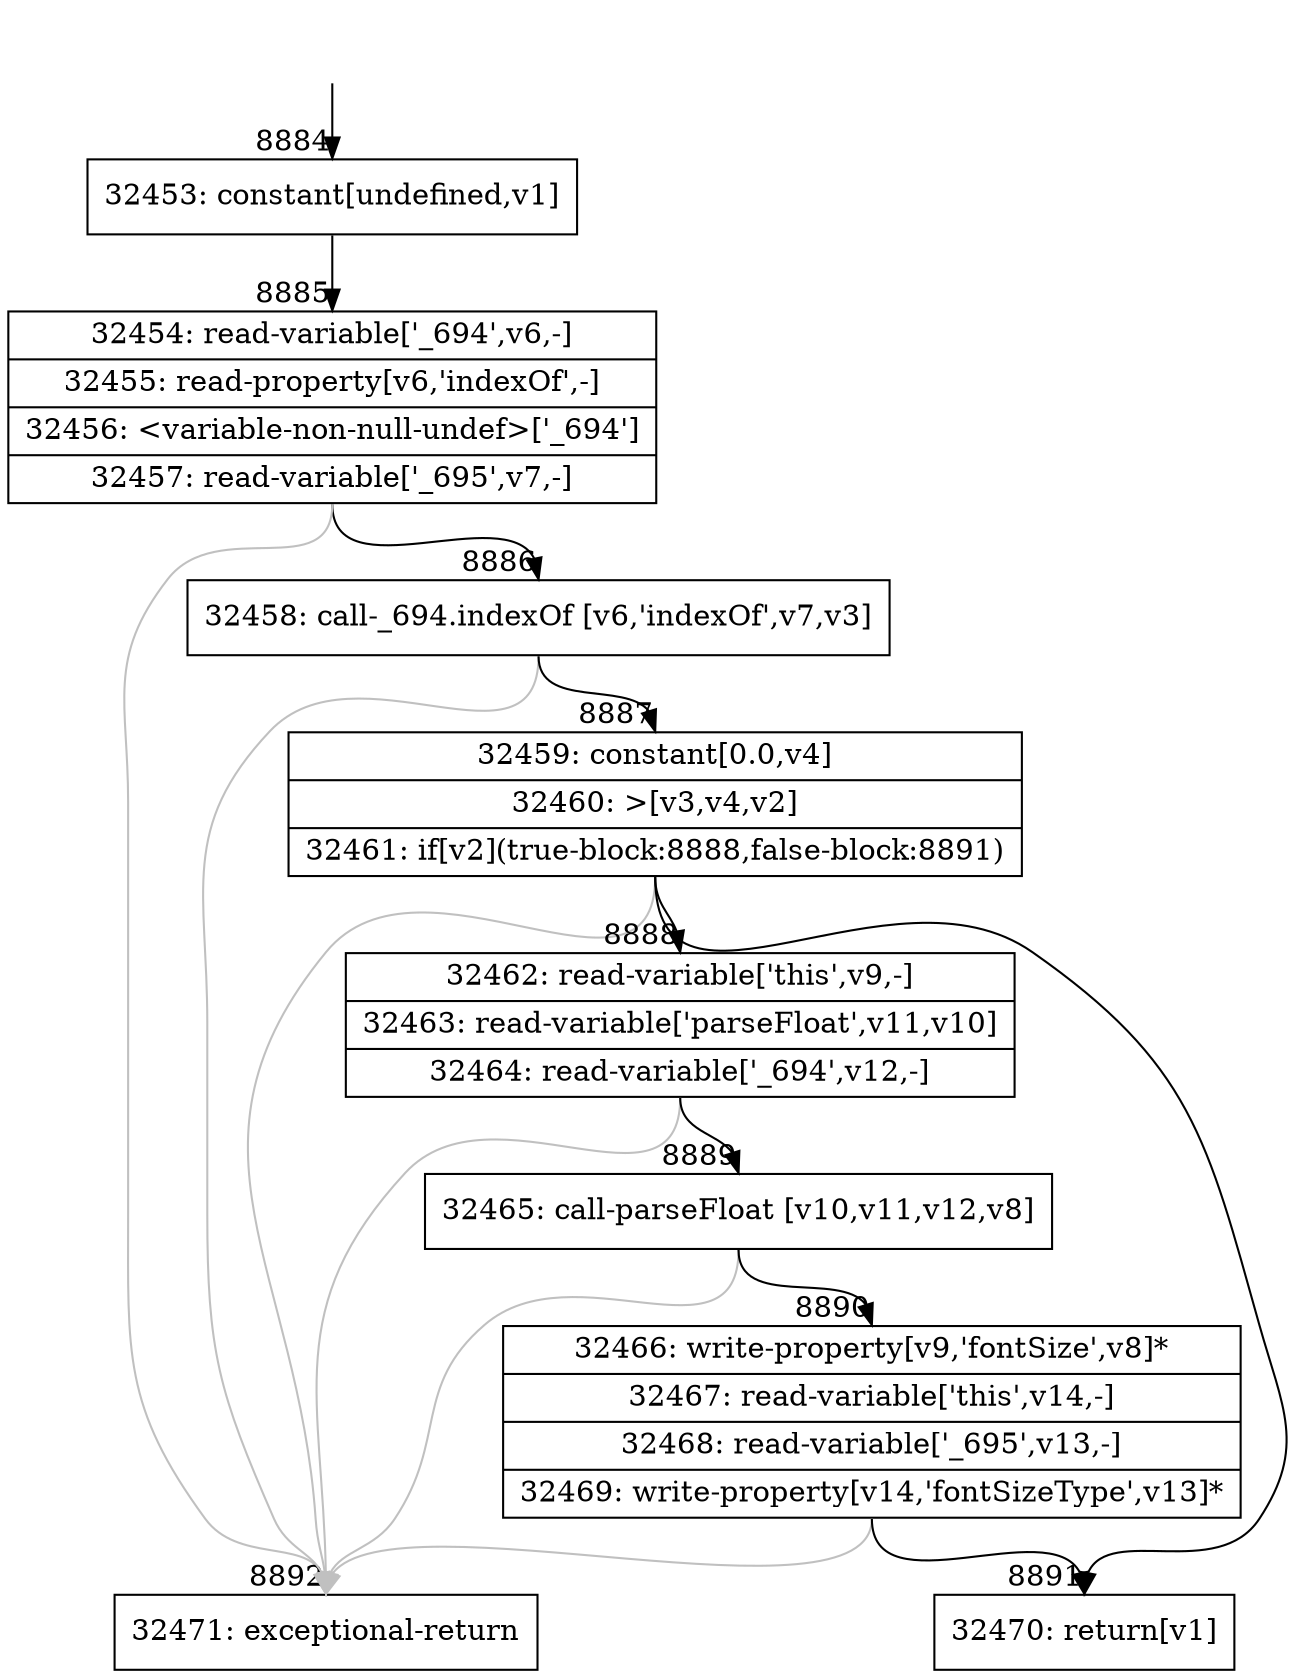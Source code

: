 digraph {
rankdir="TD"
BB_entry615[shape=none,label=""];
BB_entry615 -> BB8884 [tailport=s, headport=n, headlabel="    8884"]
BB8884 [shape=record label="{32453: constant[undefined,v1]}" ] 
BB8884 -> BB8885 [tailport=s, headport=n, headlabel="      8885"]
BB8885 [shape=record label="{32454: read-variable['_694',v6,-]|32455: read-property[v6,'indexOf',-]|32456: \<variable-non-null-undef\>['_694']|32457: read-variable['_695',v7,-]}" ] 
BB8885 -> BB8886 [tailport=s, headport=n, headlabel="      8886"]
BB8885 -> BB8892 [tailport=s, headport=n, color=gray, headlabel="      8892"]
BB8886 [shape=record label="{32458: call-_694.indexOf [v6,'indexOf',v7,v3]}" ] 
BB8886 -> BB8887 [tailport=s, headport=n, headlabel="      8887"]
BB8886 -> BB8892 [tailport=s, headport=n, color=gray]
BB8887 [shape=record label="{32459: constant[0.0,v4]|32460: \>[v3,v4,v2]|32461: if[v2](true-block:8888,false-block:8891)}" ] 
BB8887 -> BB8888 [tailport=s, headport=n, headlabel="      8888"]
BB8887 -> BB8891 [tailport=s, headport=n, headlabel="      8891"]
BB8887 -> BB8892 [tailport=s, headport=n, color=gray]
BB8888 [shape=record label="{32462: read-variable['this',v9,-]|32463: read-variable['parseFloat',v11,v10]|32464: read-variable['_694',v12,-]}" ] 
BB8888 -> BB8889 [tailport=s, headport=n, headlabel="      8889"]
BB8888 -> BB8892 [tailport=s, headport=n, color=gray]
BB8889 [shape=record label="{32465: call-parseFloat [v10,v11,v12,v8]}" ] 
BB8889 -> BB8890 [tailport=s, headport=n, headlabel="      8890"]
BB8889 -> BB8892 [tailport=s, headport=n, color=gray]
BB8890 [shape=record label="{32466: write-property[v9,'fontSize',v8]*|32467: read-variable['this',v14,-]|32468: read-variable['_695',v13,-]|32469: write-property[v14,'fontSizeType',v13]*}" ] 
BB8890 -> BB8891 [tailport=s, headport=n]
BB8890 -> BB8892 [tailport=s, headport=n, color=gray]
BB8891 [shape=record label="{32470: return[v1]}" ] 
BB8892 [shape=record label="{32471: exceptional-return}" ] 
//#$~ 6371
}
